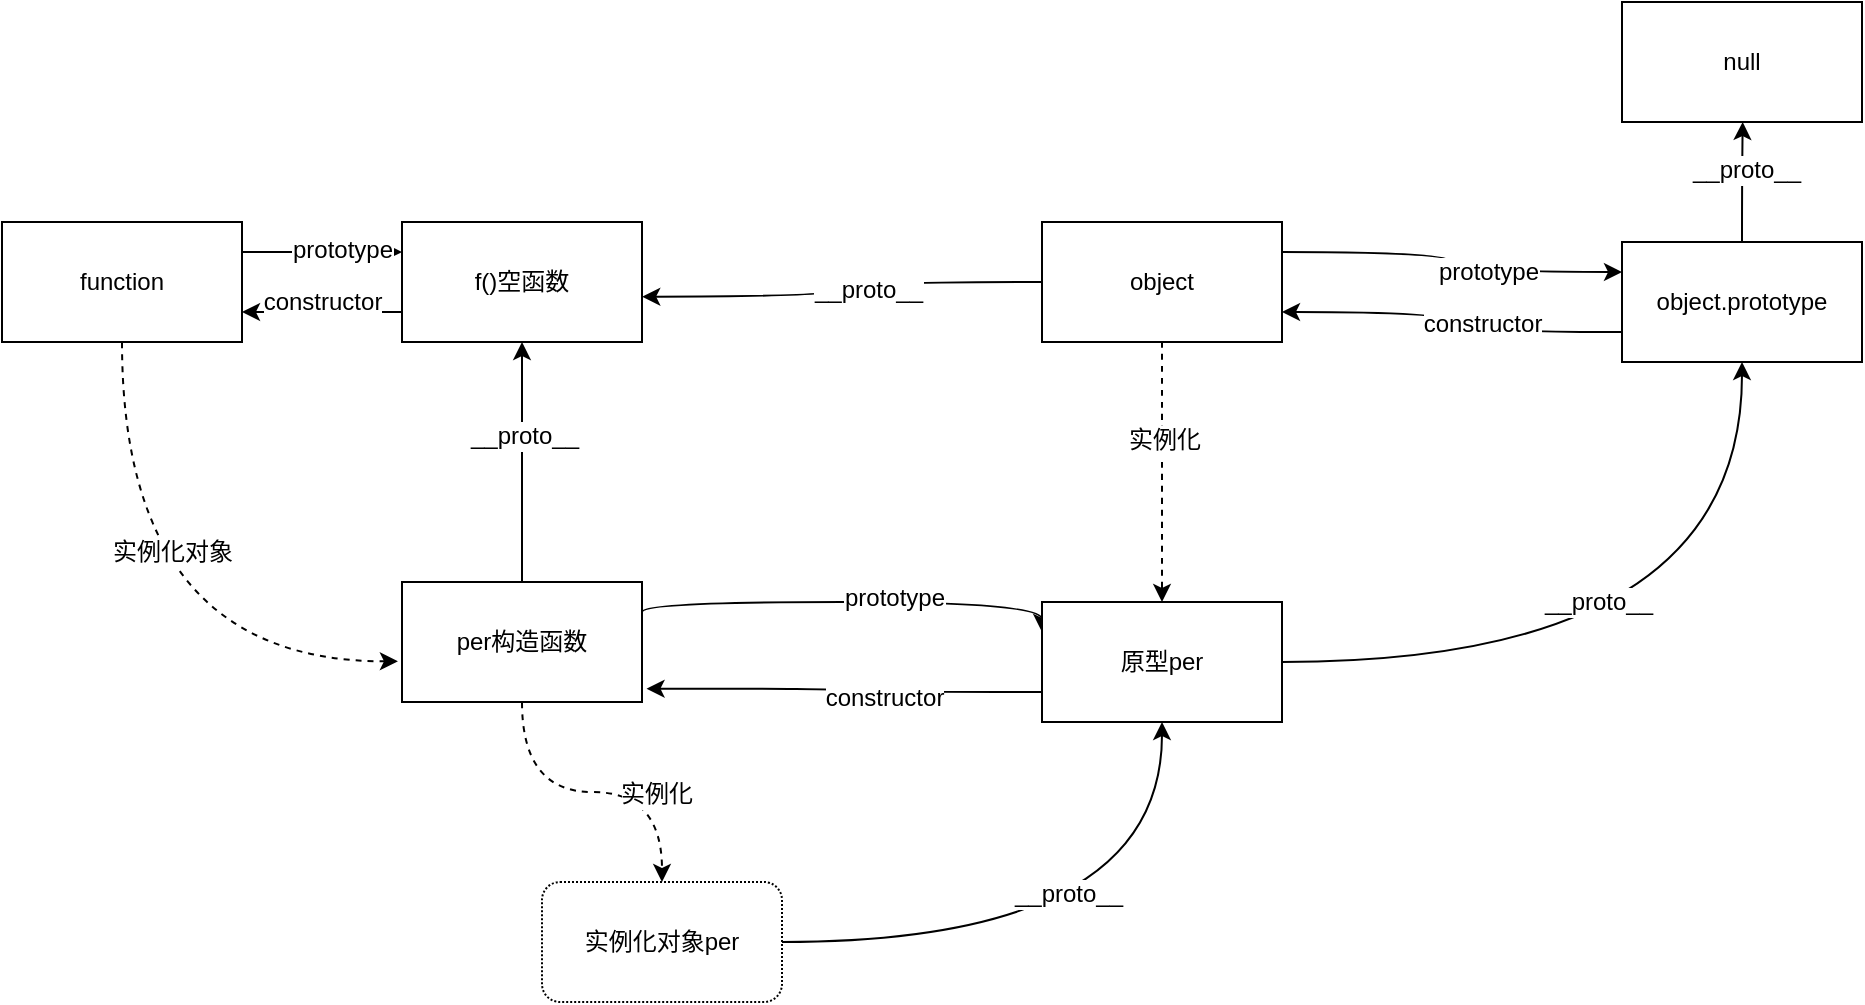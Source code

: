 <mxfile version="12.2.4" pages="1"><diagram id="2AZx6UeQX1-qWdEX6Rad" name="第 1 页"><mxGraphModel dx="1103" dy="721" grid="1" gridSize="10" guides="1" tooltips="1" connect="1" arrows="1" fold="1" page="1" pageScale="1" pageWidth="1390" pageHeight="980" math="0" shadow="0"><root><mxCell id="0"/><mxCell id="1" parent="0"/><mxCell id="5" style="edgeStyle=orthogonalEdgeStyle;rounded=0;orthogonalLoop=1;jettySize=auto;html=1;curved=1;dashed=1;" parent="1" source="2" target="3" edge="1"><mxGeometry relative="1" as="geometry"/></mxCell><mxCell id="6" value="实例化" style="text;html=1;resizable=0;points=[];align=center;verticalAlign=middle;labelBackgroundColor=#ffffff;" parent="5" vertex="1" connectable="0"><mxGeometry x="0.398" y="-1" relative="1" as="geometry"><mxPoint as="offset"/></mxGeometry></mxCell><mxCell id="7" style="edgeStyle=orthogonalEdgeStyle;curved=1;rounded=0;orthogonalLoop=1;jettySize=auto;html=1;entryX=0;entryY=0.25;entryDx=0;entryDy=0;exitX=1;exitY=0.25;exitDx=0;exitDy=0;" parent="1" source="2" target="4" edge="1"><mxGeometry relative="1" as="geometry"><Array as="points"><mxPoint x="580" y="540"/><mxPoint x="780" y="540"/></Array></mxGeometry></mxCell><mxCell id="8" value="prototype" style="text;html=1;resizable=0;points=[];align=center;verticalAlign=middle;labelBackgroundColor=#ffffff;" parent="7" vertex="1" connectable="0"><mxGeometry x="0.185" y="2" relative="1" as="geometry"><mxPoint as="offset"/></mxGeometry></mxCell><mxCell id="28" style="edgeStyle=orthogonalEdgeStyle;curved=1;rounded=0;orthogonalLoop=1;jettySize=auto;html=1;exitX=0.5;exitY=0;exitDx=0;exitDy=0;entryX=0.5;entryY=1;entryDx=0;entryDy=0;" parent="1" source="2" target="24" edge="1"><mxGeometry relative="1" as="geometry"/></mxCell><mxCell id="29" value="__proto__" style="text;html=1;resizable=0;points=[];align=center;verticalAlign=middle;labelBackgroundColor=#ffffff;" parent="28" vertex="1" connectable="0"><mxGeometry x="0.221" y="-1" relative="1" as="geometry"><mxPoint as="offset"/></mxGeometry></mxCell><mxCell id="2" value="per构造函数" style="rounded=0;whiteSpace=wrap;html=1;" parent="1" vertex="1"><mxGeometry x="460" y="530" width="120" height="60" as="geometry"/></mxCell><mxCell id="11" style="edgeStyle=orthogonalEdgeStyle;curved=1;rounded=0;orthogonalLoop=1;jettySize=auto;html=1;" parent="1" source="3" target="4" edge="1"><mxGeometry relative="1" as="geometry"/></mxCell><mxCell id="12" value="__proto__" style="text;html=1;resizable=0;points=[];align=center;verticalAlign=middle;labelBackgroundColor=#ffffff;" parent="11" vertex="1" connectable="0"><mxGeometry x="-0.05" y="24" relative="1" as="geometry"><mxPoint as="offset"/></mxGeometry></mxCell><mxCell id="3" value="实例化对象per" style="rounded=1;whiteSpace=wrap;html=1;comic=0;dashed=1;dashPattern=1 1;" parent="1" vertex="1"><mxGeometry x="530" y="680" width="120" height="60" as="geometry"/></mxCell><mxCell id="9" style="edgeStyle=orthogonalEdgeStyle;curved=1;rounded=0;orthogonalLoop=1;jettySize=auto;html=1;entryX=1.019;entryY=0.889;entryDx=0;entryDy=0;entryPerimeter=0;exitX=0;exitY=0.75;exitDx=0;exitDy=0;" parent="1" source="4" target="2" edge="1"><mxGeometry relative="1" as="geometry"/></mxCell><mxCell id="10" value="constructor" style="text;html=1;resizable=0;points=[];align=center;verticalAlign=middle;labelBackgroundColor=#ffffff;" parent="9" vertex="1" connectable="0"><mxGeometry x="-0.204" y="3" relative="1" as="geometry"><mxPoint as="offset"/></mxGeometry></mxCell><mxCell id="52" style="edgeStyle=orthogonalEdgeStyle;curved=1;rounded=0;orthogonalLoop=1;jettySize=auto;html=1;exitX=1;exitY=0.5;exitDx=0;exitDy=0;entryX=0.5;entryY=1;entryDx=0;entryDy=0;" parent="1" source="4" target="47" edge="1"><mxGeometry relative="1" as="geometry"/></mxCell><mxCell id="53" value="__proto__" style="text;html=1;resizable=0;points=[];align=center;verticalAlign=middle;labelBackgroundColor=#ffffff;" parent="52" vertex="1" connectable="0"><mxGeometry x="-0.172" y="30" relative="1" as="geometry"><mxPoint as="offset"/></mxGeometry></mxCell><mxCell id="4" value="原型per" style="rounded=0;whiteSpace=wrap;html=1;" parent="1" vertex="1"><mxGeometry x="780" y="540" width="120" height="60" as="geometry"/></mxCell><mxCell id="38" style="edgeStyle=orthogonalEdgeStyle;curved=1;rounded=0;orthogonalLoop=1;jettySize=auto;html=1;exitX=0;exitY=0.75;exitDx=0;exitDy=0;entryX=1;entryY=0.75;entryDx=0;entryDy=0;" parent="1" source="24" target="30" edge="1"><mxGeometry relative="1" as="geometry"/></mxCell><mxCell id="39" value="constructor" style="text;html=1;resizable=0;points=[];align=center;verticalAlign=middle;labelBackgroundColor=#ffffff;" parent="38" vertex="1" connectable="0"><mxGeometry x="0.324" y="1" relative="1" as="geometry"><mxPoint x="13" y="-6.5" as="offset"/></mxGeometry></mxCell><mxCell id="24" value="f()空函数" style="rounded=0;whiteSpace=wrap;html=1;" parent="1" vertex="1"><mxGeometry x="460" y="350" width="120" height="60" as="geometry"/></mxCell><mxCell id="36" style="edgeStyle=orthogonalEdgeStyle;curved=1;rounded=0;orthogonalLoop=1;jettySize=auto;html=1;exitX=1;exitY=0.25;exitDx=0;exitDy=0;entryX=0;entryY=0.25;entryDx=0;entryDy=0;" parent="1" source="30" target="24" edge="1"><mxGeometry relative="1" as="geometry"/></mxCell><mxCell id="37" value="prototype" style="text;html=1;resizable=0;points=[];align=center;verticalAlign=middle;labelBackgroundColor=#ffffff;" parent="36" vertex="1" connectable="0"><mxGeometry x="0.239" y="1" relative="1" as="geometry"><mxPoint as="offset"/></mxGeometry></mxCell><mxCell id="40" style="edgeStyle=orthogonalEdgeStyle;curved=1;rounded=0;orthogonalLoop=1;jettySize=auto;html=1;exitX=0.5;exitY=1;exitDx=0;exitDy=0;entryX=-0.017;entryY=0.661;entryDx=0;entryDy=0;entryPerimeter=0;dashed=1;" parent="1" source="30" target="2" edge="1"><mxGeometry relative="1" as="geometry"><Array as="points"><mxPoint x="320" y="570"/></Array></mxGeometry></mxCell><mxCell id="41" value="实例化对象" style="text;html=1;resizable=0;points=[];align=center;verticalAlign=middle;labelBackgroundColor=#ffffff;" parent="40" vertex="1" connectable="0"><mxGeometry x="-0.294" y="25" relative="1" as="geometry"><mxPoint as="offset"/></mxGeometry></mxCell><mxCell id="30" value="function" style="rounded=0;whiteSpace=wrap;html=1;" parent="1" vertex="1"><mxGeometry x="260" y="350" width="120" height="60" as="geometry"/></mxCell><mxCell id="43" style="edgeStyle=orthogonalEdgeStyle;curved=1;rounded=0;orthogonalLoop=1;jettySize=auto;html=1;exitX=0;exitY=0.5;exitDx=0;exitDy=0;entryX=1.001;entryY=0.622;entryDx=0;entryDy=0;entryPerimeter=0;" parent="1" source="42" target="24" edge="1"><mxGeometry relative="1" as="geometry"/></mxCell><mxCell id="44" value="__proto__" style="text;html=1;resizable=0;points=[];align=center;verticalAlign=middle;labelBackgroundColor=#ffffff;" parent="43" vertex="1" connectable="0"><mxGeometry x="0.006" y="13" relative="1" as="geometry"><mxPoint as="offset"/></mxGeometry></mxCell><mxCell id="45" style="edgeStyle=orthogonalEdgeStyle;curved=1;rounded=0;orthogonalLoop=1;jettySize=auto;html=1;exitX=0.5;exitY=1;exitDx=0;exitDy=0;entryX=0.5;entryY=0;entryDx=0;entryDy=0;dashed=1;" parent="1" source="42" target="4" edge="1"><mxGeometry relative="1" as="geometry"/></mxCell><mxCell id="46" value="实例化" style="text;html=1;resizable=0;points=[];align=center;verticalAlign=middle;labelBackgroundColor=#ffffff;" parent="45" vertex="1" connectable="0"><mxGeometry x="-0.247" y="1" relative="1" as="geometry"><mxPoint as="offset"/></mxGeometry></mxCell><mxCell id="48" style="edgeStyle=orthogonalEdgeStyle;curved=1;rounded=0;orthogonalLoop=1;jettySize=auto;html=1;entryX=0;entryY=0.25;entryDx=0;entryDy=0;exitX=1;exitY=0.25;exitDx=0;exitDy=0;" parent="1" source="42" target="47" edge="1"><mxGeometry relative="1" as="geometry"/></mxCell><mxCell id="49" value="prototype" style="text;html=1;resizable=0;points=[];align=center;verticalAlign=middle;labelBackgroundColor=#ffffff;" parent="48" vertex="1" connectable="0"><mxGeometry x="0.248" relative="1" as="geometry"><mxPoint as="offset"/></mxGeometry></mxCell><mxCell id="42" value="object" style="rounded=0;whiteSpace=wrap;html=1;" parent="1" vertex="1"><mxGeometry x="780" y="350" width="120" height="60" as="geometry"/></mxCell><mxCell id="50" style="edgeStyle=orthogonalEdgeStyle;curved=1;rounded=0;orthogonalLoop=1;jettySize=auto;html=1;exitX=0;exitY=0.75;exitDx=0;exitDy=0;entryX=1;entryY=0.75;entryDx=0;entryDy=0;" parent="1" source="47" target="42" edge="1"><mxGeometry relative="1" as="geometry"/></mxCell><mxCell id="51" value="constructor" style="text;html=1;resizable=0;points=[];align=center;verticalAlign=middle;labelBackgroundColor=#ffffff;" parent="50" vertex="1" connectable="0"><mxGeometry x="-0.219" y="-4" relative="1" as="geometry"><mxPoint as="offset"/></mxGeometry></mxCell><mxCell id="54" style="edgeStyle=orthogonalEdgeStyle;curved=1;rounded=0;orthogonalLoop=1;jettySize=auto;html=1;exitX=0.5;exitY=0;exitDx=0;exitDy=0;shadow=0;comic=0;" parent="1" source="47" edge="1"><mxGeometry relative="1" as="geometry"><mxPoint x="1130.333" y="300" as="targetPoint"/></mxGeometry></mxCell><mxCell id="56" value="__proto__" style="text;html=1;resizable=0;points=[];align=center;verticalAlign=middle;labelBackgroundColor=#ffffff;" parent="54" vertex="1" connectable="0"><mxGeometry x="0.21" y="-1" relative="1" as="geometry"><mxPoint as="offset"/></mxGeometry></mxCell><mxCell id="47" value="object.prototype" style="rounded=0;whiteSpace=wrap;html=1;" parent="1" vertex="1"><mxGeometry x="1070" y="360" width="120" height="60" as="geometry"/></mxCell><mxCell id="57" value="null" style="rounded=0;whiteSpace=wrap;html=1;" parent="1" vertex="1"><mxGeometry x="1070" y="240" width="120" height="60" as="geometry"/></mxCell></root></mxGraphModel></diagram></mxfile>
